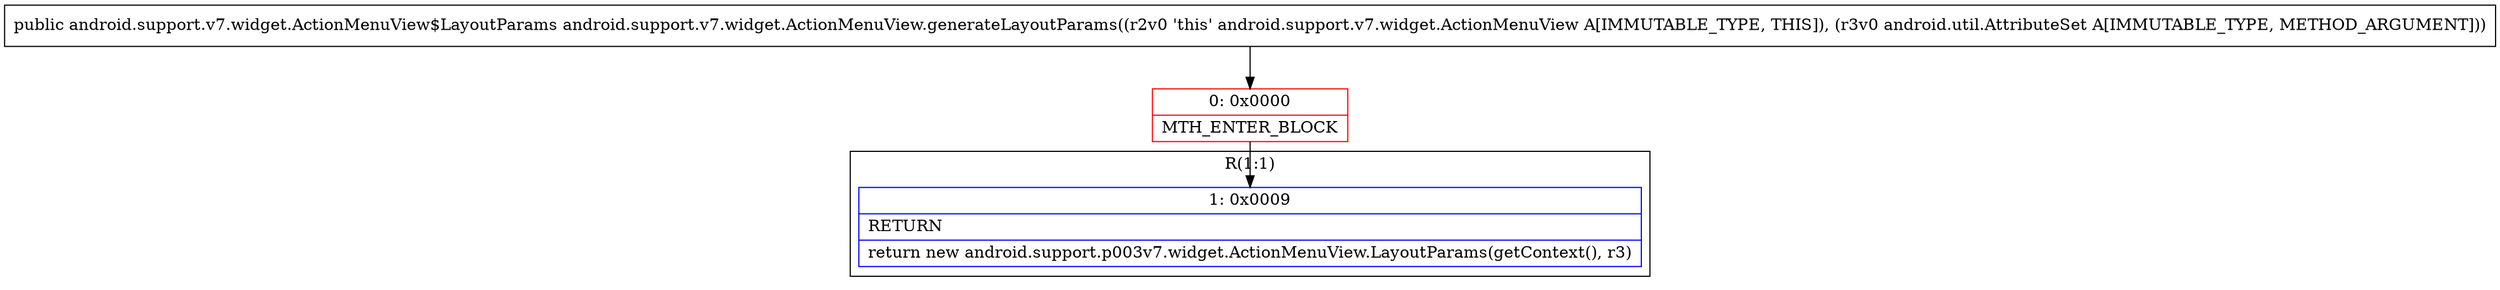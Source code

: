 digraph "CFG forandroid.support.v7.widget.ActionMenuView.generateLayoutParams(Landroid\/util\/AttributeSet;)Landroid\/support\/v7\/widget\/ActionMenuView$LayoutParams;" {
subgraph cluster_Region_1640165082 {
label = "R(1:1)";
node [shape=record,color=blue];
Node_1 [shape=record,label="{1\:\ 0x0009|RETURN\l|return new android.support.p003v7.widget.ActionMenuView.LayoutParams(getContext(), r3)\l}"];
}
Node_0 [shape=record,color=red,label="{0\:\ 0x0000|MTH_ENTER_BLOCK\l}"];
MethodNode[shape=record,label="{public android.support.v7.widget.ActionMenuView$LayoutParams android.support.v7.widget.ActionMenuView.generateLayoutParams((r2v0 'this' android.support.v7.widget.ActionMenuView A[IMMUTABLE_TYPE, THIS]), (r3v0 android.util.AttributeSet A[IMMUTABLE_TYPE, METHOD_ARGUMENT])) }"];
MethodNode -> Node_0;
Node_0 -> Node_1;
}

